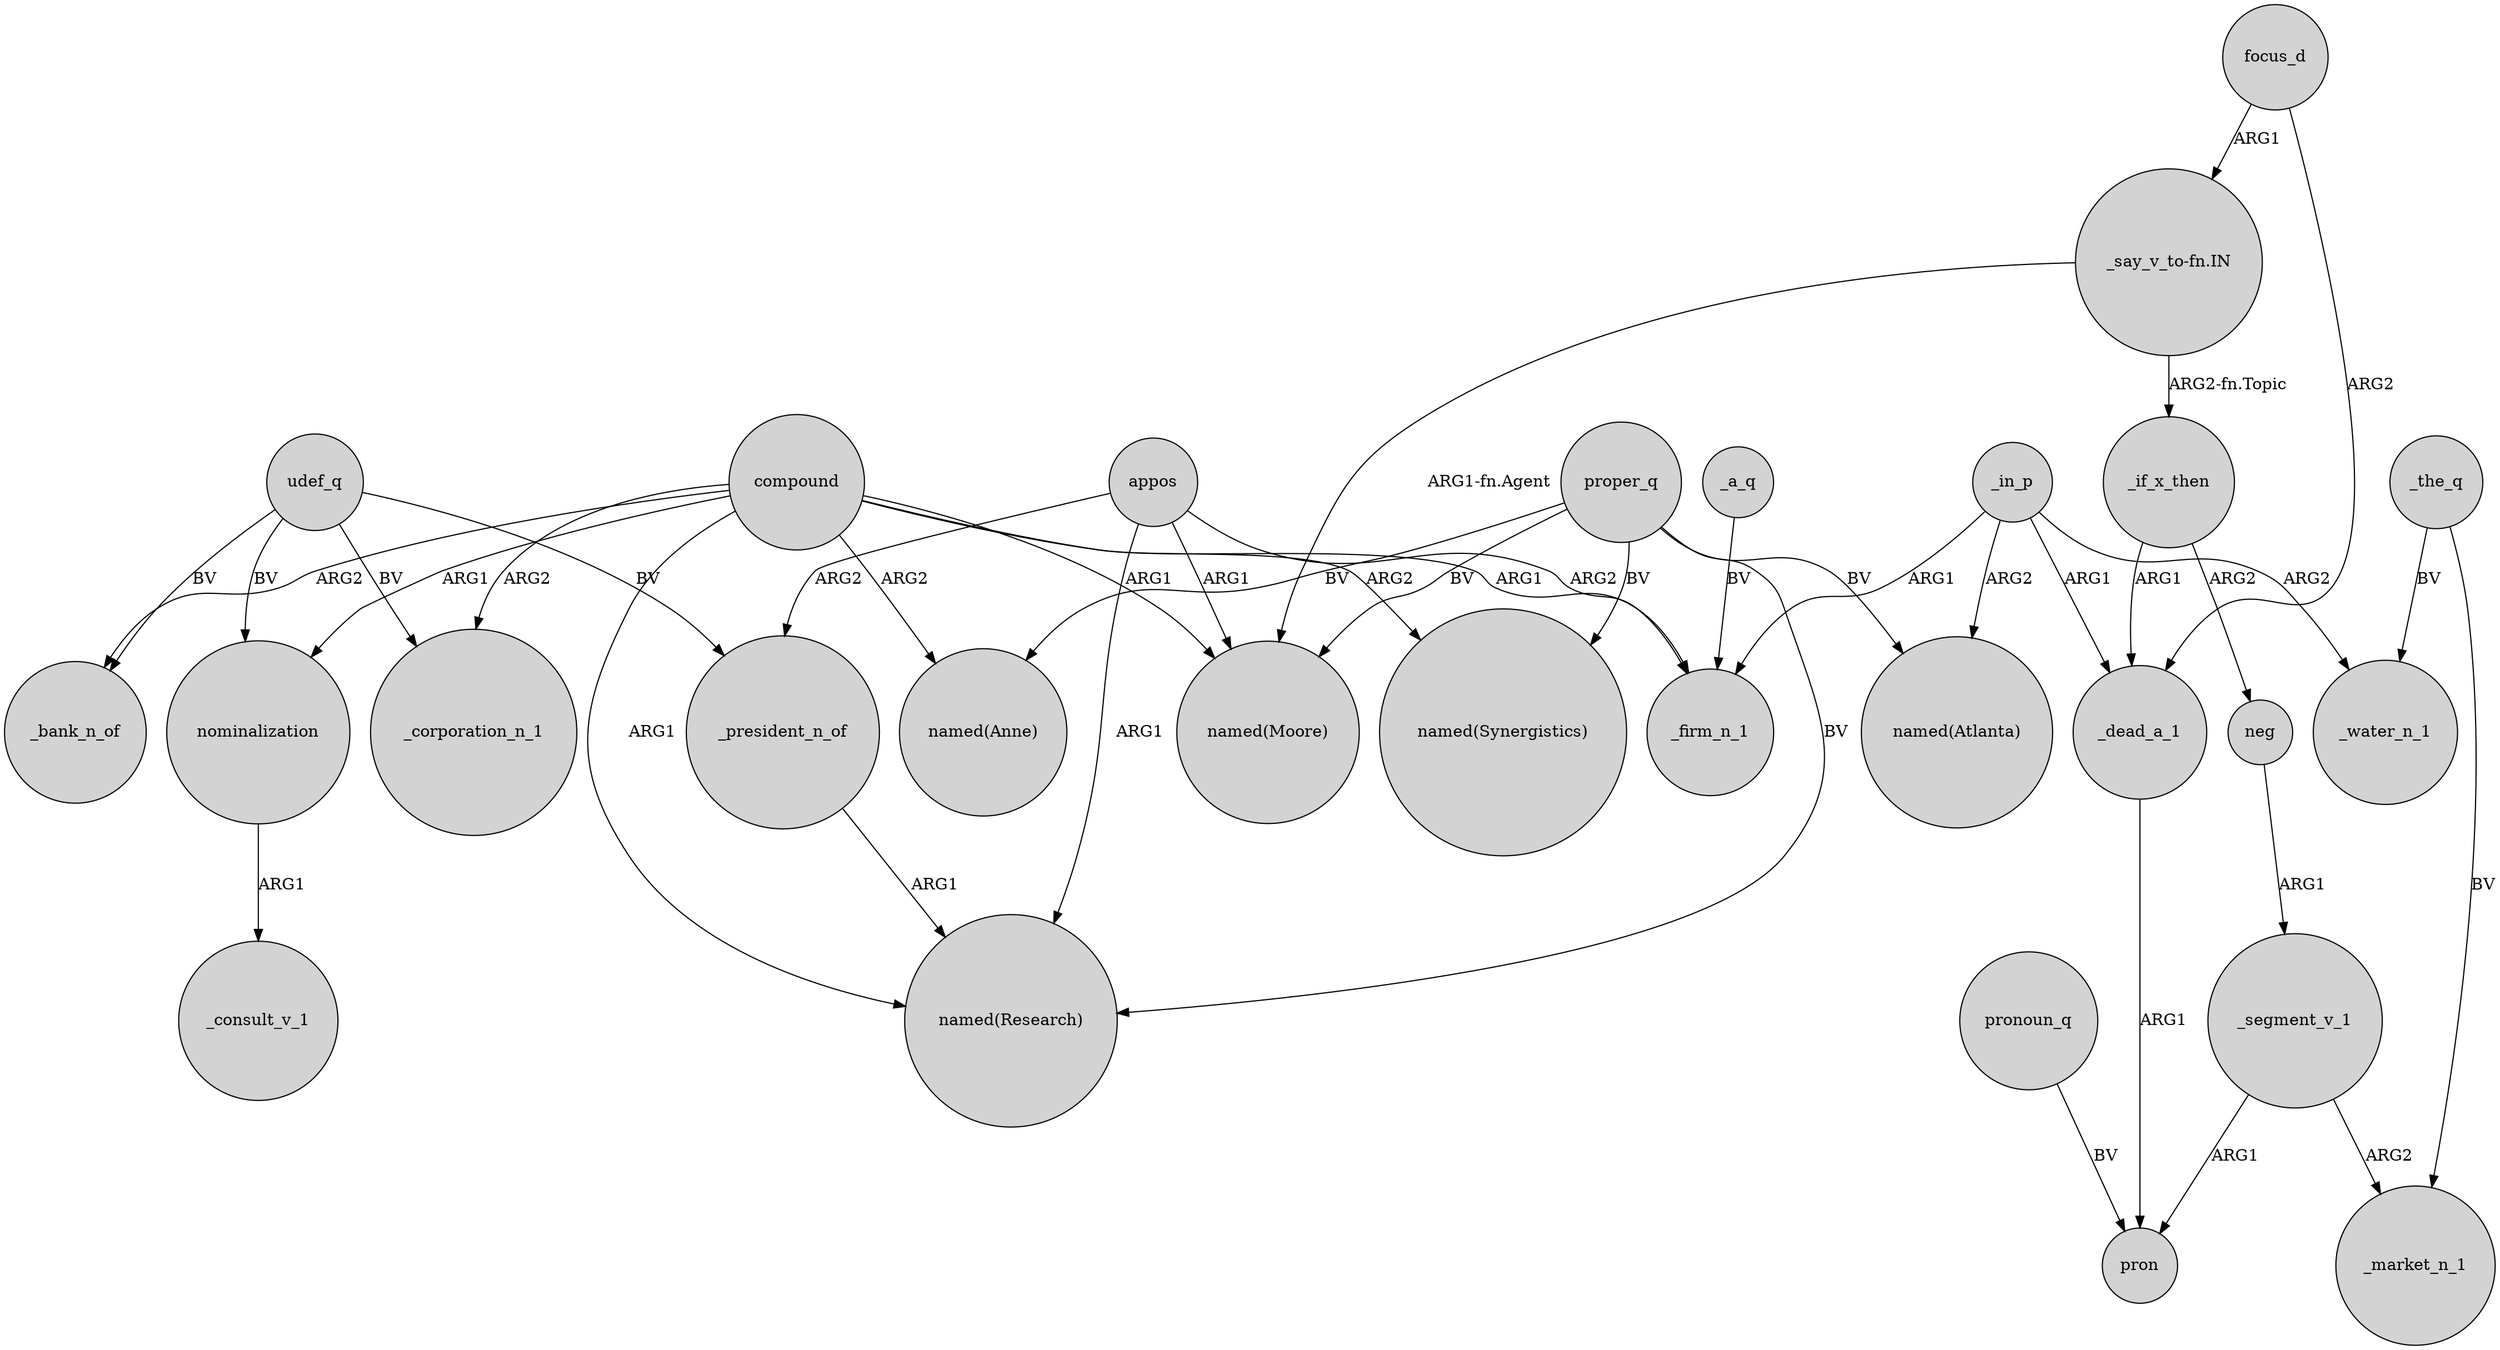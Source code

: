 digraph {
	node [shape=circle style=filled]
	_in_p -> "named(Atlanta)" [label=ARG2]
	compound -> _bank_n_of [label=ARG2]
	"_say_v_to-fn.IN" -> _if_x_then [label="ARG2-fn.Topic"]
	appos -> _firm_n_1 [label=ARG2]
	proper_q -> "named(Anne)" [label=BV]
	_dead_a_1 -> pron [label=ARG1]
	_the_q -> _water_n_1 [label=BV]
	_in_p -> _dead_a_1 [label=ARG1]
	neg -> _segment_v_1 [label=ARG1]
	appos -> "named(Research)" [label=ARG1]
	compound -> _corporation_n_1 [label=ARG2]
	_a_q -> _firm_n_1 [label=BV]
	_in_p -> _water_n_1 [label=ARG2]
	_segment_v_1 -> pron [label=ARG1]
	_if_x_then -> _dead_a_1 [label=ARG1]
	proper_q -> "named(Atlanta)" [label=BV]
	_if_x_then -> neg [label=ARG2]
	compound -> "named(Anne)" [label=ARG2]
	appos -> _president_n_of [label=ARG2]
	pronoun_q -> pron [label=BV]
	focus_d -> _dead_a_1 [label=ARG2]
	udef_q -> _corporation_n_1 [label=BV]
	_president_n_of -> "named(Research)" [label=ARG1]
	compound -> "named(Synergistics)" [label=ARG2]
	udef_q -> _president_n_of [label=BV]
	_in_p -> _firm_n_1 [label=ARG1]
	proper_q -> "named(Research)" [label=BV]
	compound -> _firm_n_1 [label=ARG1]
	compound -> "named(Moore)" [label=ARG1]
	compound -> "named(Research)" [label=ARG1]
	proper_q -> "named(Synergistics)" [label=BV]
	proper_q -> "named(Moore)" [label=BV]
	udef_q -> nominalization [label=BV]
	udef_q -> _bank_n_of [label=BV]
	"_say_v_to-fn.IN" -> "named(Moore)" [label="ARG1-fn.Agent"]
	nominalization -> _consult_v_1 [label=ARG1]
	_the_q -> _market_n_1 [label=BV]
	compound -> nominalization [label=ARG1]
	_segment_v_1 -> _market_n_1 [label=ARG2]
	appos -> "named(Moore)" [label=ARG1]
	focus_d -> "_say_v_to-fn.IN" [label=ARG1]
}
